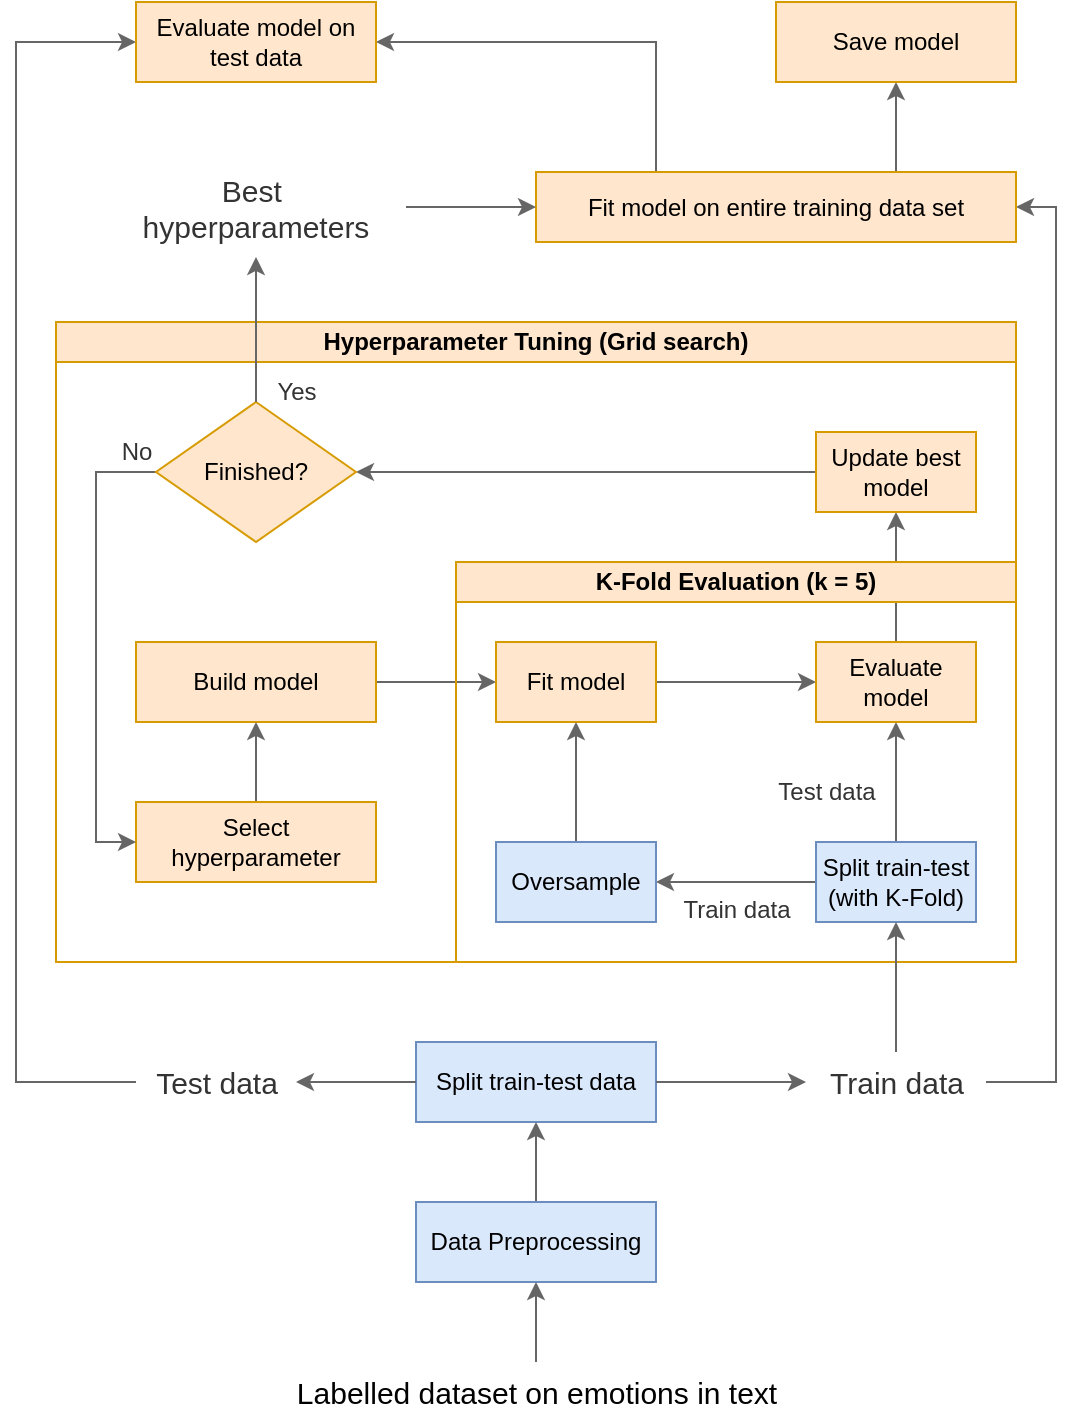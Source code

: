 <mxfile version="22.1.18" type="device">
  <diagram id="C5RBs43oDa-KdzZeNtuy" name="Page-1">
    <mxGraphModel dx="702" dy="827" grid="0" gridSize="10" guides="1" tooltips="1" connect="1" arrows="1" fold="1" page="1" pageScale="1" pageWidth="827" pageHeight="1169" background="#ffffff" math="0" shadow="0">
      <root>
        <mxCell id="WIyWlLk6GJQsqaUBKTNV-0" />
        <mxCell id="WIyWlLk6GJQsqaUBKTNV-1" parent="WIyWlLk6GJQsqaUBKTNV-0" />
        <mxCell id="5ojSt5_JXw6rjkEzILub-34" style="edgeStyle=orthogonalEdgeStyle;rounded=0;orthogonalLoop=1;jettySize=auto;html=1;entryX=0.5;entryY=1;entryDx=0;entryDy=0;labelBackgroundColor=none;fontColor=#000000;fillColor=#f5f5f5;strokeColor=#666666;" edge="1" parent="WIyWlLk6GJQsqaUBKTNV-1" source="5ojSt5_JXw6rjkEzILub-2" target="5ojSt5_JXw6rjkEzILub-32">
          <mxGeometry relative="1" as="geometry" />
        </mxCell>
        <mxCell id="5ojSt5_JXw6rjkEzILub-2" value="&lt;font style=&quot;font-size: 15px;&quot;&gt;Labelled dataset on emotions in text&lt;/font&gt;" style="text;html=1;align=center;verticalAlign=middle;resizable=0;points=[];autosize=1;strokeColor=none;fillColor=none;labelBackgroundColor=none;fontColor=#000000;" vertex="1" parent="WIyWlLk6GJQsqaUBKTNV-1">
          <mxGeometry x="270" y="920" width="260" height="30" as="geometry" />
        </mxCell>
        <mxCell id="5ojSt5_JXw6rjkEzILub-11" value="Hyperparameter Tuning (Grid search)" style="swimlane;whiteSpace=wrap;html=1;startSize=20;labelBackgroundColor=none;fillColor=#ffe6cc;strokeColor=#d79b00;fontColor=#000000;" vertex="1" parent="WIyWlLk6GJQsqaUBKTNV-1">
          <mxGeometry x="160" y="400" width="480" height="320" as="geometry" />
        </mxCell>
        <mxCell id="5ojSt5_JXw6rjkEzILub-45" style="edgeStyle=orthogonalEdgeStyle;rounded=0;orthogonalLoop=1;jettySize=auto;html=1;entryX=0;entryY=0.5;entryDx=0;entryDy=0;labelBackgroundColor=none;fontColor=#000000;fillColor=#f5f5f5;strokeColor=#666666;" edge="1" parent="5ojSt5_JXw6rjkEzILub-11" source="5ojSt5_JXw6rjkEzILub-13" target="5ojSt5_JXw6rjkEzILub-17">
          <mxGeometry relative="1" as="geometry" />
        </mxCell>
        <mxCell id="5ojSt5_JXw6rjkEzILub-56" style="edgeStyle=orthogonalEdgeStyle;rounded=0;orthogonalLoop=1;jettySize=auto;html=1;entryX=0.5;entryY=1;entryDx=0;entryDy=0;labelBackgroundColor=none;fontColor=#000000;fillColor=#f5f5f5;strokeColor=#666666;" edge="1" parent="5ojSt5_JXw6rjkEzILub-11" source="5ojSt5_JXw6rjkEzILub-24" target="5ojSt5_JXw6rjkEzILub-50">
          <mxGeometry relative="1" as="geometry" />
        </mxCell>
        <mxCell id="5ojSt5_JXw6rjkEzILub-13" value="Build model" style="rounded=0;whiteSpace=wrap;html=1;labelBackgroundColor=none;fillColor=#ffe6cc;strokeColor=#d79b00;fontColor=#000000;" vertex="1" parent="5ojSt5_JXw6rjkEzILub-11">
          <mxGeometry x="40" y="160" width="120" height="40" as="geometry" />
        </mxCell>
        <mxCell id="5ojSt5_JXw6rjkEzILub-15" value="K-Fold Evaluation (k = 5)" style="swimlane;whiteSpace=wrap;html=1;startSize=20;labelBackgroundColor=none;fillColor=#ffe6cc;strokeColor=#d79b00;fontColor=#000000;" vertex="1" parent="5ojSt5_JXw6rjkEzILub-11">
          <mxGeometry x="200" y="120" width="280" height="200" as="geometry" />
        </mxCell>
        <mxCell id="5ojSt5_JXw6rjkEzILub-41" style="edgeStyle=orthogonalEdgeStyle;rounded=0;orthogonalLoop=1;jettySize=auto;html=1;entryX=1;entryY=0.5;entryDx=0;entryDy=0;labelBackgroundColor=none;fontColor=#000000;fillColor=#f5f5f5;strokeColor=#666666;" edge="1" parent="5ojSt5_JXw6rjkEzILub-15" source="5ojSt5_JXw6rjkEzILub-16" target="5ojSt5_JXw6rjkEzILub-18">
          <mxGeometry relative="1" as="geometry" />
        </mxCell>
        <mxCell id="5ojSt5_JXw6rjkEzILub-42" style="edgeStyle=orthogonalEdgeStyle;rounded=0;orthogonalLoop=1;jettySize=auto;html=1;exitX=0.5;exitY=0;exitDx=0;exitDy=0;entryX=0.5;entryY=1;entryDx=0;entryDy=0;labelBackgroundColor=none;fontColor=#000000;fillColor=#f5f5f5;strokeColor=#666666;" edge="1" parent="5ojSt5_JXw6rjkEzILub-15" source="5ojSt5_JXw6rjkEzILub-16" target="5ojSt5_JXw6rjkEzILub-24">
          <mxGeometry relative="1" as="geometry" />
        </mxCell>
        <mxCell id="5ojSt5_JXw6rjkEzILub-16" value="Split train-test (with K-Fold)" style="rounded=0;whiteSpace=wrap;html=1;labelBackgroundColor=none;fillColor=#dae8fc;strokeColor=#6c8ebf;fontColor=#000000;" vertex="1" parent="5ojSt5_JXw6rjkEzILub-15">
          <mxGeometry x="180" y="140" width="80" height="40" as="geometry" />
        </mxCell>
        <mxCell id="5ojSt5_JXw6rjkEzILub-44" style="edgeStyle=orthogonalEdgeStyle;rounded=0;orthogonalLoop=1;jettySize=auto;html=1;entryX=0;entryY=0.5;entryDx=0;entryDy=0;labelBackgroundColor=none;fontColor=#000000;fillColor=#f5f5f5;strokeColor=#666666;" edge="1" parent="5ojSt5_JXw6rjkEzILub-15" source="5ojSt5_JXw6rjkEzILub-17" target="5ojSt5_JXw6rjkEzILub-24">
          <mxGeometry relative="1" as="geometry" />
        </mxCell>
        <mxCell id="5ojSt5_JXw6rjkEzILub-17" value="Fit model" style="rounded=0;whiteSpace=wrap;html=1;labelBackgroundColor=none;fillColor=#ffe6cc;strokeColor=#d79b00;fontColor=#000000;" vertex="1" parent="5ojSt5_JXw6rjkEzILub-15">
          <mxGeometry x="20" y="40" width="80" height="40" as="geometry" />
        </mxCell>
        <mxCell id="5ojSt5_JXw6rjkEzILub-43" style="edgeStyle=orthogonalEdgeStyle;rounded=0;orthogonalLoop=1;jettySize=auto;html=1;exitX=0.5;exitY=0;exitDx=0;exitDy=0;entryX=0.5;entryY=1;entryDx=0;entryDy=0;labelBackgroundColor=none;fontColor=#000000;fillColor=#f5f5f5;strokeColor=#666666;" edge="1" parent="5ojSt5_JXw6rjkEzILub-15" source="5ojSt5_JXw6rjkEzILub-18" target="5ojSt5_JXw6rjkEzILub-17">
          <mxGeometry relative="1" as="geometry" />
        </mxCell>
        <mxCell id="5ojSt5_JXw6rjkEzILub-18" value="Oversample" style="rounded=0;whiteSpace=wrap;html=1;labelBackgroundColor=none;fillColor=#dae8fc;strokeColor=#6c8ebf;fontColor=#000000;" vertex="1" parent="5ojSt5_JXw6rjkEzILub-15">
          <mxGeometry x="20" y="140" width="80" height="40" as="geometry" />
        </mxCell>
        <mxCell id="5ojSt5_JXw6rjkEzILub-20" value="&lt;font style=&quot;font-size: 12px;&quot;&gt;Train data&lt;/font&gt;" style="text;html=1;align=center;verticalAlign=top;resizable=0;points=[];autosize=1;strokeColor=none;fillColor=none;labelBackgroundColor=none;fontColor=#333333;" vertex="1" parent="5ojSt5_JXw6rjkEzILub-15">
          <mxGeometry x="100" y="160" width="80" height="30" as="geometry" />
        </mxCell>
        <mxCell id="5ojSt5_JXw6rjkEzILub-24" value="Evaluate model" style="rounded=0;whiteSpace=wrap;html=1;labelBackgroundColor=none;fillColor=#ffe6cc;strokeColor=#d79b00;fontColor=#000000;" vertex="1" parent="5ojSt5_JXw6rjkEzILub-15">
          <mxGeometry x="180" y="40" width="80" height="40" as="geometry" />
        </mxCell>
        <mxCell id="5ojSt5_JXw6rjkEzILub-27" value="&lt;font style=&quot;font-size: 12px;&quot;&gt;Test data&lt;/font&gt;" style="text;html=1;align=center;verticalAlign=middle;resizable=0;points=[];autosize=1;strokeColor=none;fillColor=none;horizontal=1;spacing=1;labelBackgroundColor=none;fontColor=#333333;" vertex="1" parent="5ojSt5_JXw6rjkEzILub-15">
          <mxGeometry x="150" y="100" width="70" height="30" as="geometry" />
        </mxCell>
        <mxCell id="5ojSt5_JXw6rjkEzILub-46" style="edgeStyle=orthogonalEdgeStyle;rounded=0;orthogonalLoop=1;jettySize=auto;html=1;entryX=0.5;entryY=1;entryDx=0;entryDy=0;labelBackgroundColor=none;fontColor=#000000;fillColor=#f5f5f5;strokeColor=#666666;" edge="1" parent="5ojSt5_JXw6rjkEzILub-11" source="5ojSt5_JXw6rjkEzILub-3" target="5ojSt5_JXw6rjkEzILub-13">
          <mxGeometry relative="1" as="geometry" />
        </mxCell>
        <mxCell id="5ojSt5_JXw6rjkEzILub-3" value="Select hyperparameter" style="rounded=0;whiteSpace=wrap;html=1;labelBackgroundColor=none;fillColor=#ffe6cc;strokeColor=#d79b00;fontColor=#000000;" vertex="1" parent="5ojSt5_JXw6rjkEzILub-11">
          <mxGeometry x="40" y="240" width="120" height="40" as="geometry" />
        </mxCell>
        <mxCell id="5ojSt5_JXw6rjkEzILub-55" style="edgeStyle=orthogonalEdgeStyle;rounded=0;orthogonalLoop=1;jettySize=auto;html=1;entryX=1;entryY=0.5;entryDx=0;entryDy=0;labelBackgroundColor=none;fontColor=#000000;fillColor=#f5f5f5;strokeColor=#666666;" edge="1" parent="5ojSt5_JXw6rjkEzILub-11" source="5ojSt5_JXw6rjkEzILub-50" target="5ojSt5_JXw6rjkEzILub-54">
          <mxGeometry relative="1" as="geometry">
            <Array as="points">
              <mxPoint x="260" y="75" />
              <mxPoint x="260" y="75" />
            </Array>
          </mxGeometry>
        </mxCell>
        <mxCell id="5ojSt5_JXw6rjkEzILub-50" value="Update best model" style="rounded=0;whiteSpace=wrap;html=1;labelBackgroundColor=none;fillColor=#ffe6cc;strokeColor=#d79b00;fontColor=#000000;" vertex="1" parent="5ojSt5_JXw6rjkEzILub-11">
          <mxGeometry x="380" y="55" width="80" height="40" as="geometry" />
        </mxCell>
        <mxCell id="5ojSt5_JXw6rjkEzILub-57" style="edgeStyle=orthogonalEdgeStyle;rounded=0;orthogonalLoop=1;jettySize=auto;html=1;entryX=0;entryY=0.5;entryDx=0;entryDy=0;labelBackgroundColor=none;fontColor=#000000;fillColor=#f5f5f5;strokeColor=#666666;" edge="1" parent="5ojSt5_JXw6rjkEzILub-11" source="5ojSt5_JXw6rjkEzILub-54" target="5ojSt5_JXw6rjkEzILub-3">
          <mxGeometry relative="1" as="geometry">
            <Array as="points">
              <mxPoint x="20" y="75" />
              <mxPoint x="20" y="260" />
            </Array>
          </mxGeometry>
        </mxCell>
        <mxCell id="5ojSt5_JXw6rjkEzILub-54" value="Finished?" style="shape=rhombus;html=1;dashed=0;whiteSpace=wrap;perimeter=rhombusPerimeter;labelBackgroundColor=none;fillColor=#ffe6cc;strokeColor=#d79b00;fontColor=#000000;" vertex="1" parent="5ojSt5_JXw6rjkEzILub-11">
          <mxGeometry x="50" y="40" width="100" height="70" as="geometry" />
        </mxCell>
        <mxCell id="5ojSt5_JXw6rjkEzILub-58" value="No" style="text;html=1;align=center;verticalAlign=middle;resizable=0;points=[];autosize=1;strokeColor=none;fillColor=none;labelBackgroundColor=none;fontColor=#333333;" vertex="1" parent="5ojSt5_JXw6rjkEzILub-11">
          <mxGeometry x="20" y="50" width="40" height="30" as="geometry" />
        </mxCell>
        <mxCell id="5ojSt5_JXw6rjkEzILub-60" value="Yes" style="text;html=1;align=center;verticalAlign=middle;resizable=0;points=[];autosize=1;strokeColor=none;fillColor=none;labelBackgroundColor=none;fontColor=#333333;" vertex="1" parent="5ojSt5_JXw6rjkEzILub-11">
          <mxGeometry x="100" y="20" width="40" height="30" as="geometry" />
        </mxCell>
        <mxCell id="5ojSt5_JXw6rjkEzILub-72" style="edgeStyle=orthogonalEdgeStyle;rounded=0;orthogonalLoop=1;jettySize=auto;html=1;exitX=0.5;exitY=0;exitDx=0;exitDy=0;entryX=0.5;entryY=1;entryDx=0;entryDy=0;labelBackgroundColor=none;fontColor=#000000;fillColor=#f5f5f5;strokeColor=#666666;" edge="1" parent="WIyWlLk6GJQsqaUBKTNV-1" source="5ojSt5_JXw6rjkEzILub-32" target="5ojSt5_JXw6rjkEzILub-33">
          <mxGeometry relative="1" as="geometry" />
        </mxCell>
        <mxCell id="5ojSt5_JXw6rjkEzILub-32" value="Data Preprocessing" style="rounded=0;whiteSpace=wrap;html=1;labelBackgroundColor=none;fillColor=#dae8fc;strokeColor=#6c8ebf;fontColor=#000000;" vertex="1" parent="WIyWlLk6GJQsqaUBKTNV-1">
          <mxGeometry x="340" y="840" width="120" height="40" as="geometry" />
        </mxCell>
        <mxCell id="5ojSt5_JXw6rjkEzILub-73" style="edgeStyle=orthogonalEdgeStyle;rounded=0;orthogonalLoop=1;jettySize=auto;html=1;entryX=0;entryY=0.5;entryDx=0;entryDy=0;labelBackgroundColor=none;fontColor=#000000;fillColor=#f5f5f5;strokeColor=#666666;" edge="1" parent="WIyWlLk6GJQsqaUBKTNV-1" source="5ojSt5_JXw6rjkEzILub-8" target="5ojSt5_JXw6rjkEzILub-87">
          <mxGeometry relative="1" as="geometry">
            <mxPoint x="130" y="780" as="targetPoint" />
            <Array as="points">
              <mxPoint x="140" y="780" />
              <mxPoint x="140" y="260" />
            </Array>
          </mxGeometry>
        </mxCell>
        <mxCell id="5ojSt5_JXw6rjkEzILub-33" value="Split train-test data" style="rounded=0;whiteSpace=wrap;html=1;labelBackgroundColor=none;fillColor=#dae8fc;strokeColor=#6c8ebf;fontColor=#000000;" vertex="1" parent="WIyWlLk6GJQsqaUBKTNV-1">
          <mxGeometry x="340" y="760" width="120" height="40" as="geometry" />
        </mxCell>
        <mxCell id="5ojSt5_JXw6rjkEzILub-67" value="" style="edgeStyle=orthogonalEdgeStyle;rounded=0;orthogonalLoop=1;jettySize=auto;html=1;exitX=1;exitY=0.5;exitDx=0;exitDy=0;labelBackgroundColor=none;fontColor=#000000;fillColor=#f5f5f5;strokeColor=#666666;" edge="1" parent="WIyWlLk6GJQsqaUBKTNV-1" source="5ojSt5_JXw6rjkEzILub-33" target="5ojSt5_JXw6rjkEzILub-9">
          <mxGeometry relative="1" as="geometry">
            <mxPoint x="680" y="360" as="targetPoint" />
            <mxPoint x="440" y="780" as="sourcePoint" />
          </mxGeometry>
        </mxCell>
        <mxCell id="5ojSt5_JXw6rjkEzILub-93" style="edgeStyle=orthogonalEdgeStyle;rounded=0;orthogonalLoop=1;jettySize=auto;html=1;entryX=0.5;entryY=1;entryDx=0;entryDy=0;labelBackgroundColor=none;fontColor=#000000;fillColor=#f5f5f5;strokeColor=#666666;" edge="1" parent="WIyWlLk6GJQsqaUBKTNV-1" source="5ojSt5_JXw6rjkEzILub-9" target="5ojSt5_JXw6rjkEzILub-16">
          <mxGeometry relative="1" as="geometry" />
        </mxCell>
        <mxCell id="5ojSt5_JXw6rjkEzILub-94" style="edgeStyle=orthogonalEdgeStyle;rounded=0;orthogonalLoop=1;jettySize=auto;html=1;entryX=1;entryY=0.5;entryDx=0;entryDy=0;labelBackgroundColor=none;fontColor=#000000;fillColor=#f5f5f5;strokeColor=#666666;" edge="1" parent="WIyWlLk6GJQsqaUBKTNV-1" source="5ojSt5_JXw6rjkEzILub-9" target="5ojSt5_JXw6rjkEzILub-69">
          <mxGeometry relative="1" as="geometry">
            <Array as="points">
              <mxPoint x="660" y="780" />
              <mxPoint x="660" y="343" />
            </Array>
          </mxGeometry>
        </mxCell>
        <mxCell id="5ojSt5_JXw6rjkEzILub-9" value="&lt;font style=&quot;font-size: 15px;&quot;&gt;Train data&lt;/font&gt;" style="text;html=1;align=center;verticalAlign=middle;resizable=0;points=[];autosize=1;strokeColor=none;fillColor=none;labelBackgroundColor=none;fontColor=#333333;" vertex="1" parent="WIyWlLk6GJQsqaUBKTNV-1">
          <mxGeometry x="535" y="765" width="90" height="30" as="geometry" />
        </mxCell>
        <mxCell id="5ojSt5_JXw6rjkEzILub-85" style="edgeStyle=orthogonalEdgeStyle;rounded=0;orthogonalLoop=1;jettySize=auto;html=1;exitX=0.75;exitY=0;exitDx=0;exitDy=0;entryX=0.5;entryY=1;entryDx=0;entryDy=0;labelBackgroundColor=none;fontColor=#000000;fillColor=#f5f5f5;strokeColor=#666666;" edge="1" parent="WIyWlLk6GJQsqaUBKTNV-1" source="5ojSt5_JXw6rjkEzILub-69" target="5ojSt5_JXw6rjkEzILub-75">
          <mxGeometry relative="1" as="geometry" />
        </mxCell>
        <mxCell id="5ojSt5_JXw6rjkEzILub-86" style="edgeStyle=orthogonalEdgeStyle;rounded=0;orthogonalLoop=1;jettySize=auto;html=1;exitX=0.25;exitY=0;exitDx=0;exitDy=0;entryX=1;entryY=0.5;entryDx=0;entryDy=0;labelBackgroundColor=none;fontColor=#000000;fillColor=#f5f5f5;strokeColor=#666666;" edge="1" parent="WIyWlLk6GJQsqaUBKTNV-1" source="5ojSt5_JXw6rjkEzILub-69" target="5ojSt5_JXw6rjkEzILub-87">
          <mxGeometry relative="1" as="geometry">
            <mxPoint x="460" y="260" as="targetPoint" />
          </mxGeometry>
        </mxCell>
        <mxCell id="5ojSt5_JXw6rjkEzILub-69" value="Fit model on entire training data set" style="rounded=0;whiteSpace=wrap;html=1;labelBackgroundColor=none;fillColor=#ffe6cc;strokeColor=#d79b00;fontColor=#000000;" vertex="1" parent="WIyWlLk6GJQsqaUBKTNV-1">
          <mxGeometry x="400" y="325" width="240" height="35" as="geometry" />
        </mxCell>
        <mxCell id="5ojSt5_JXw6rjkEzILub-74" value="" style="edgeStyle=orthogonalEdgeStyle;rounded=0;orthogonalLoop=1;jettySize=auto;html=1;labelBackgroundColor=none;fontColor=#000000;fillColor=#f5f5f5;strokeColor=#666666;" edge="1" parent="WIyWlLk6GJQsqaUBKTNV-1" source="5ojSt5_JXw6rjkEzILub-33" target="5ojSt5_JXw6rjkEzILub-8">
          <mxGeometry relative="1" as="geometry">
            <mxPoint x="130" y="780" as="targetPoint" />
            <mxPoint x="320" y="780" as="sourcePoint" />
          </mxGeometry>
        </mxCell>
        <mxCell id="5ojSt5_JXw6rjkEzILub-8" value="&lt;font style=&quot;font-size: 15px;&quot;&gt;Test data&lt;br&gt;&lt;/font&gt;" style="text;html=1;align=center;verticalAlign=middle;resizable=0;points=[];autosize=1;strokeColor=none;fillColor=none;labelBackgroundColor=none;fontColor=#333333;" vertex="1" parent="WIyWlLk6GJQsqaUBKTNV-1">
          <mxGeometry x="200" y="765" width="80" height="30" as="geometry" />
        </mxCell>
        <mxCell id="5ojSt5_JXw6rjkEzILub-75" value="Save model" style="rounded=0;whiteSpace=wrap;html=1;labelBackgroundColor=none;fillColor=#ffe6cc;strokeColor=#d79b00;fontColor=#000000;" vertex="1" parent="WIyWlLk6GJQsqaUBKTNV-1">
          <mxGeometry x="520" y="240" width="120" height="40" as="geometry" />
        </mxCell>
        <mxCell id="5ojSt5_JXw6rjkEzILub-82" style="edgeStyle=orthogonalEdgeStyle;rounded=0;orthogonalLoop=1;jettySize=auto;html=1;entryX=0;entryY=0.5;entryDx=0;entryDy=0;labelBackgroundColor=none;fontColor=#000000;fillColor=#f5f5f5;strokeColor=#666666;" edge="1" parent="WIyWlLk6GJQsqaUBKTNV-1" source="5ojSt5_JXw6rjkEzILub-61" target="5ojSt5_JXw6rjkEzILub-69">
          <mxGeometry relative="1" as="geometry" />
        </mxCell>
        <mxCell id="5ojSt5_JXw6rjkEzILub-61" value="&lt;font style=&quot;font-size: 15px;&quot;&gt;Best&amp;nbsp; hyperparameters&lt;/font&gt;" style="text;html=1;strokeColor=none;fillColor=none;align=center;verticalAlign=middle;whiteSpace=wrap;rounded=0;labelBackgroundColor=none;fontColor=#333333;" vertex="1" parent="WIyWlLk6GJQsqaUBKTNV-1">
          <mxGeometry x="185" y="317.5" width="150" height="50" as="geometry" />
        </mxCell>
        <mxCell id="5ojSt5_JXw6rjkEzILub-81" style="edgeStyle=orthogonalEdgeStyle;rounded=0;orthogonalLoop=1;jettySize=auto;html=1;entryX=0.5;entryY=1;entryDx=0;entryDy=0;labelBackgroundColor=none;fontColor=#000000;fillColor=#f5f5f5;strokeColor=#666666;" edge="1" parent="WIyWlLk6GJQsqaUBKTNV-1" source="5ojSt5_JXw6rjkEzILub-54" target="5ojSt5_JXw6rjkEzILub-61">
          <mxGeometry relative="1" as="geometry" />
        </mxCell>
        <mxCell id="5ojSt5_JXw6rjkEzILub-87" value="Evaluate model on test data" style="rounded=0;whiteSpace=wrap;html=1;labelBackgroundColor=none;fillColor=#ffe6cc;strokeColor=#d79b00;fontColor=#000000;" vertex="1" parent="WIyWlLk6GJQsqaUBKTNV-1">
          <mxGeometry x="200" y="240" width="120" height="40" as="geometry" />
        </mxCell>
      </root>
    </mxGraphModel>
  </diagram>
</mxfile>
